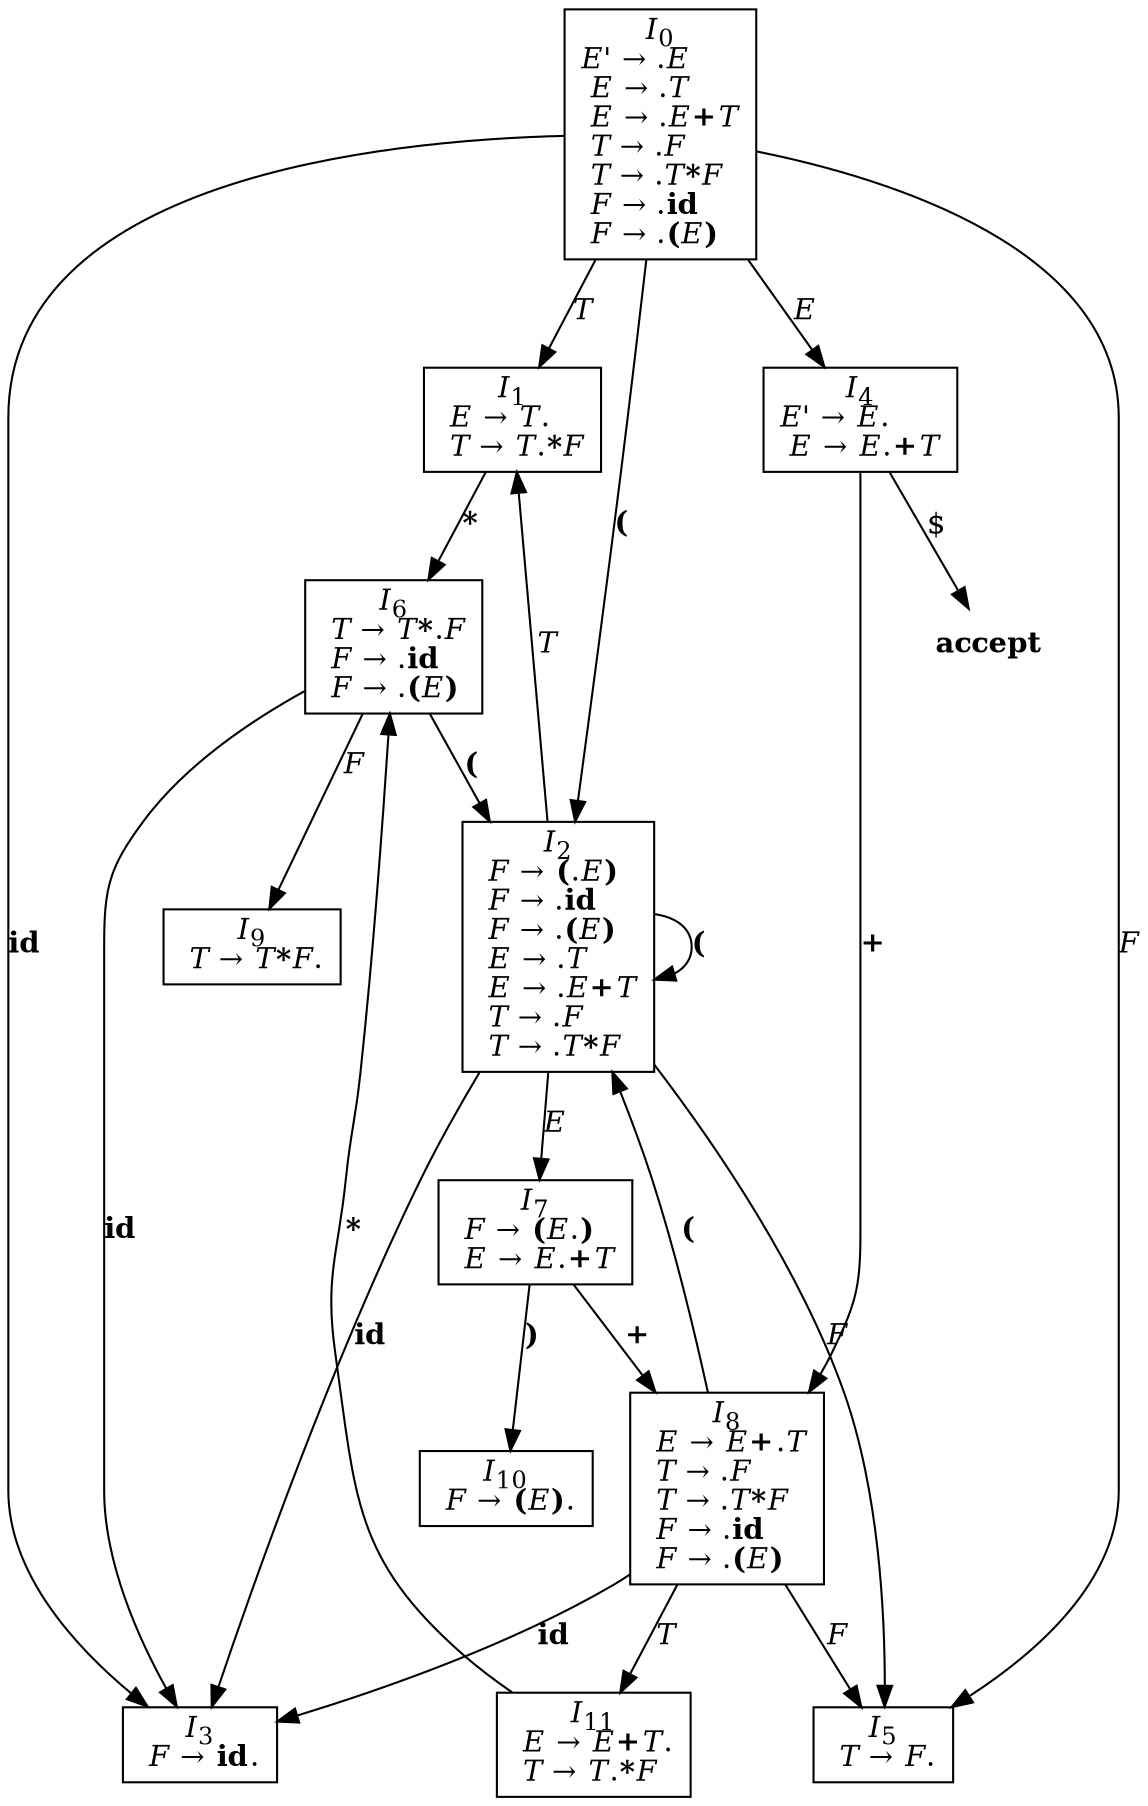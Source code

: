 digraph automaton {
	node [shape=record]
	I0 [label=<<I>I</I><SUB>0</SUB><BR/><I>E'</I> &#8594; .<I>E</I><BR ALIGN="LEFT"/><I> E</I> &#8594; .<I>T</I><BR ALIGN="LEFT"/><I> E</I> &#8594; .<I>E</I><B>+</B><I>T</I><BR ALIGN="LEFT"/><I> T</I> &#8594; .<I>F</I><BR ALIGN="LEFT"/><I> T</I> &#8594; .<I>T</I><B>*</B><I>F</I><BR ALIGN="LEFT"/><I> F</I> &#8594; .<B>id</B><BR ALIGN="LEFT"/><I> F</I> &#8594; .<B>(</B><I>E</I><B>)</B><BR ALIGN="LEFT"/>>]
	I1 [label=<<I>I</I><SUB>1</SUB><BR/><I> E</I> &#8594; <I>T</I>.<BR ALIGN="LEFT"/><I> T</I> &#8594; <I>T</I>.<B>*</B><I>F</I><BR ALIGN="LEFT"/>>]
	I2 [label=<<I>I</I><SUB>2</SUB><BR/><I> F</I> &#8594; <B>(</B>.<I>E</I><B>)</B><BR ALIGN="LEFT"/><I> F</I> &#8594; .<B>id</B><BR ALIGN="LEFT"/><I> F</I> &#8594; .<B>(</B><I>E</I><B>)</B><BR ALIGN="LEFT"/><I> E</I> &#8594; .<I>T</I><BR ALIGN="LEFT"/><I> E</I> &#8594; .<I>E</I><B>+</B><I>T</I><BR ALIGN="LEFT"/><I> T</I> &#8594; .<I>F</I><BR ALIGN="LEFT"/><I> T</I> &#8594; .<I>T</I><B>*</B><I>F</I><BR ALIGN="LEFT"/>>]
	I3 [label=<<I>I</I><SUB>3</SUB><BR/><I> F</I> &#8594; <B>id</B>.<BR ALIGN="LEFT"/>>]
	I4 [label=<<I>I</I><SUB>4</SUB><BR/><I>E'</I> &#8594; <I>E</I>.<BR ALIGN="LEFT"/><I> E</I> &#8594; <I>E</I>.<B>+</B><I>T</I><BR ALIGN="LEFT"/>>]
	I5 [label=<<I>I</I><SUB>5</SUB><BR/><I> T</I> &#8594; <I>F</I>.<BR ALIGN="LEFT"/>>]
	I6 [label=<<I>I</I><SUB>6</SUB><BR/><I> T</I> &#8594; <I>T</I><B>*</B>.<I>F</I><BR ALIGN="LEFT"/><I> F</I> &#8594; .<B>id</B><BR ALIGN="LEFT"/><I> F</I> &#8594; .<B>(</B><I>E</I><B>)</B><BR ALIGN="LEFT"/>>]
	I7 [label=<<I>I</I><SUB>7</SUB><BR/><I> F</I> &#8594; <B>(</B><I>E</I>.<B>)</B><BR ALIGN="LEFT"/><I> E</I> &#8594; <I>E</I>.<B>+</B><I>T</I><BR ALIGN="LEFT"/>>]
	I8 [label=<<I>I</I><SUB>8</SUB><BR/><I> E</I> &#8594; <I>E</I><B>+</B>.<I>T</I><BR ALIGN="LEFT"/><I> T</I> &#8594; .<I>F</I><BR ALIGN="LEFT"/><I> T</I> &#8594; .<I>T</I><B>*</B><I>F</I><BR ALIGN="LEFT"/><I> F</I> &#8594; .<B>id</B><BR ALIGN="LEFT"/><I> F</I> &#8594; .<B>(</B><I>E</I><B>)</B><BR ALIGN="LEFT"/>>]
	I9 [label=<<I>I</I><SUB>9</SUB><BR/><I> T</I> &#8594; <I>T</I><B>*</B><I>F</I>.<BR ALIGN="LEFT"/>>]
	I10 [label=<<I>I</I><SUB>10</SUB><BR/><I> F</I> &#8594; <B>(</B><I>E</I><B>)</B>.<BR ALIGN="LEFT"/>>]
	I11 [label=<<I>I</I><SUB>11</SUB><BR/><I> E</I> &#8594; <I>E</I><B>+</B><I>T</I>.<BR ALIGN="LEFT"/><I> T</I> &#8594; <I>T</I>.<B>*</B><I>F</I><BR ALIGN="LEFT"/>>]
	I0 -> I2 [label=<<B>(</B>>]
	I0 -> I3 [label=<<B>id</B>>]
	I0 -> I1 [label=<<I>T</I>>]
	I0 -> I4 [label=<<I>E</I>>]
	I0 -> I5 [label=<<I>F</I>>]
	I1 -> I6 [label=<<B>*</B>>]
	I2 -> I2 [label=<<B>(</B>>]
	I2 -> I3 [label=<<B>id</B>>]
	I2 -> I1 [label=<<I>T</I>>]
	I2 -> I7 [label=<<I>E</I>>]
	I2 -> I5 [label=<<I>F</I>>]
	I4 -> I8 [label=<<B>+</B>>]
	acc [label=<<B>accept</B>> shape=none]
	I4 -> acc [label="$"]
	I6 -> I2 [label=<<B>(</B>>]
	I6 -> I3 [label=<<B>id</B>>]
	I6 -> I9 [label=<<I>F</I>>]
	I7 -> I10 [label=<<B>)</B>>]
	I7 -> I8 [label=<<B>+</B>>]
	I8 -> I2 [label=<<B>(</B>>]
	I8 -> I3 [label=<<B>id</B>>]
	I8 -> I11 [label=<<I>T</I>>]
	I8 -> I5 [label=<<I>F</I>>]
	I11 -> I6 [label=<<B>*</B>>]
}

